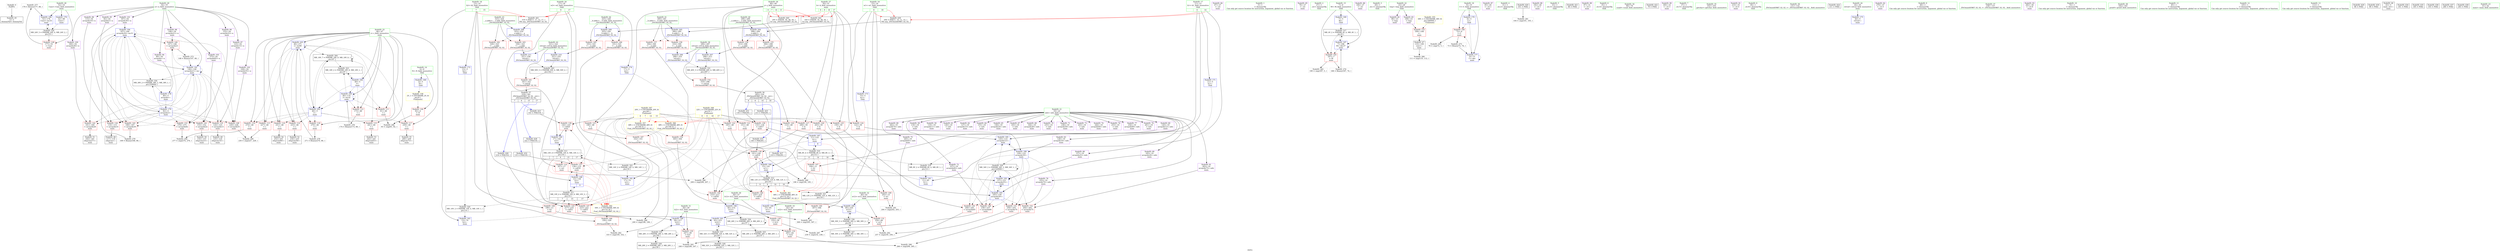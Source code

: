 digraph "SVFG" {
	label="SVFG";

	Node0x55ac9d542eb0 [shape=record,color=grey,label="{NodeID: 0\nNullPtr}"];
	Node0x55ac9d542eb0 -> Node0x55ac9d63acb0[style=solid];
	Node0x55ac9d63fb40 [shape=record,color=grey,label="{NodeID: 277\n178 = Binary(177, 66, )\n}"];
	Node0x55ac9d63fb40 -> Node0x55ac9d63e9b0[style=solid];
	Node0x55ac9d63e810 [shape=record,color=blue,label="{NodeID: 194\n167\<--169\narrayidx30\<--inc31\nmain\n}"];
	Node0x55ac9d63e810 -> Node0x55ac9d641570[style=dashed];
	Node0x55ac9d63e810 -> Node0x55ac9d641640[style=dashed];
	Node0x55ac9d63e810 -> Node0x55ac9d641a50[style=dashed];
	Node0x55ac9d63e810 -> Node0x55ac9d641b20[style=dashed];
	Node0x55ac9d63e810 -> Node0x55ac9d641bf0[style=dashed];
	Node0x55ac9d63e810 -> Node0x55ac9d641cc0[style=dashed];
	Node0x55ac9d63e810 -> Node0x55ac9d6420d0[style=dashed];
	Node0x55ac9d63e810 -> Node0x55ac9d6424e0[style=dashed];
	Node0x55ac9d63e810 -> Node0x55ac9d644510[style=dashed];
	Node0x55ac9d63e810 -> Node0x55ac9d63e810[style=dashed];
	Node0x55ac9d63e810 -> Node0x55ac9d661d80[style=dashed];
	Node0x55ac9d63bb80 [shape=record,color=red,label="{NodeID: 111\n91\<--46\n\<--i\nmain\n}"];
	Node0x55ac9d63bb80 -> Node0x55ac9d6405c0[style=solid];
	Node0x55ac9d639df0 [shape=record,color=green,label="{NodeID: 28\n52\<--53\nCase\<--Case_field_insensitive\nmain\n}"];
	Node0x55ac9d639df0 -> Node0x55ac9d641090[style=solid];
	Node0x55ac9d639df0 -> Node0x55ac9d6438e0[style=solid];
	Node0x55ac9d639df0 -> Node0x55ac9d63e9b0[style=solid];
	Node0x55ac9d641980 [shape=record,color=red,label="{NodeID: 139\n144\<--143\n\<--call20\nmain\n}"];
	Node0x55ac9d641980 -> Node0x55ac9d644440[style=solid];
	Node0x55ac9d63c5f0 [shape=record,color=black,label="{NodeID: 56\n293\<--316\n_ZSt3minIiERKT_S2_S2__ret\<--\n_ZSt3minIiERKT_S2_S2_\n|{<s0>6|<s1>8|<s2>14|<s3>16}}"];
	Node0x55ac9d63c5f0:s0 -> Node0x55ac9d683150[style=solid,color=blue];
	Node0x55ac9d63c5f0:s1 -> Node0x55ac9d683460[style=solid,color=blue];
	Node0x55ac9d63c5f0:s2 -> Node0x55ac9d682ac0[style=solid,color=blue];
	Node0x55ac9d63c5f0:s3 -> Node0x55ac9d682d30[style=solid,color=blue];
	Node0x55ac9d643040 [shape=record,color=red,label="{NodeID: 167\n332\<--331\n\<--\n_ZSt3maxIiERKT_S2_S2_\n}"];
	Node0x55ac9d643040 -> Node0x55ac9d6402c0[style=solid];
	Node0x55ac9d63dcb0 [shape=record,color=purple,label="{NodeID: 84\n67\<--27\n\<--.str\nmain\n}"];
	Node0x55ac9d616790 [shape=record,color=green,label="{NodeID: 1\n5\<--1\n\<--dummyObj\nCan only get source location for instruction, argument, global var or function.}"];
	Node0x55ac9d65b010 [shape=record,color=yellow,style=double,label="{NodeID: 361\n46V_1 = ENCHI(MR_46V_0)\npts\{12 16 \}\nFun[_ZSt3minIiERKT_S2_S2_]}"];
	Node0x55ac9d65b010 -> Node0x55ac9d642a90[style=dashed];
	Node0x55ac9d63fcc0 [shape=record,color=grey,label="{NodeID: 278\n271 = Binary(270, 66, )\n}"];
	Node0x55ac9d63fcc0 -> Node0x55ac9d63ef60[style=solid];
	Node0x55ac9d63e8e0 [shape=record,color=blue,label="{NodeID: 195\n46\<--174\ni\<--inc32\nmain\n}"];
	Node0x55ac9d63e8e0 -> Node0x55ac9d63bb80[style=dashed];
	Node0x55ac9d63e8e0 -> Node0x55ac9d63bc50[style=dashed];
	Node0x55ac9d63e8e0 -> Node0x55ac9d63e8e0[style=dashed];
	Node0x55ac9d63e8e0 -> Node0x55ac9d63ee90[style=dashed];
	Node0x55ac9d63e8e0 -> Node0x55ac9d659780[style=dashed];
	Node0x55ac9d63e8e0 -> Node0x55ac9d65fa80[style=dashed];
	Node0x55ac9d63bc50 [shape=record,color=red,label="{NodeID: 112\n173\<--46\n\<--i\nmain\n}"];
	Node0x55ac9d63bc50 -> Node0x55ac9d63f9c0[style=solid];
	Node0x55ac9d639ec0 [shape=record,color=green,label="{NodeID: 29\n54\<--55\nn\<--n_field_insensitive\nmain\n}"];
	Node0x55ac9d639ec0 -> Node0x55ac9d63e4d0[style=solid];
	Node0x55ac9d639ec0 -> Node0x55ac9d63e5a0[style=solid];
	Node0x55ac9d639ec0 -> Node0x55ac9d63af50[style=solid];
	Node0x55ac9d639ec0 -> Node0x55ac9d63b020[style=solid];
	Node0x55ac9d639ec0 -> Node0x55ac9d63b0f0[style=solid];
	Node0x55ac9d639ec0 -> Node0x55ac9d63b1c0[style=solid];
	Node0x55ac9d639ec0 -> Node0x55ac9d63b290[style=solid];
	Node0x55ac9d639ec0 -> Node0x55ac9d63b360[style=solid];
	Node0x55ac9d639ec0 -> Node0x55ac9d63b430[style=solid];
	Node0x55ac9d639ec0 -> Node0x55ac9d63b500[style=solid];
	Node0x55ac9d641a50 [shape=record,color=red,label="{NodeID: 140\n147\<--146\n\<--arrayidx21\nmain\n}"];
	Node0x55ac9d641a50 -> Node0x55ac9d649be0[style=solid];
	Node0x55ac9d63c6c0 [shape=record,color=black,label="{NodeID: 57\n318\<--341\n_ZSt3maxIiERKT_S2_S2__ret\<--\n_ZSt3maxIiERKT_S2_S2_\n|{<s0>7|<s1>9|<s2>15|<s3>17}}"];
	Node0x55ac9d63c6c0:s0 -> Node0x55ac9d6832f0[style=solid,color=blue];
	Node0x55ac9d63c6c0:s1 -> Node0x55ac9d682800[style=solid,color=blue];
	Node0x55ac9d63c6c0:s2 -> Node0x55ac9d682bf0[style=solid,color=blue];
	Node0x55ac9d63c6c0:s3 -> Node0x55ac9d682e70[style=solid,color=blue];
	Node0x55ac9d663180 [shape=record,color=black,label="{NodeID: 334\nMR_26V_3 = PHI(MR_26V_4, MR_26V_2, )\npts\{57 \}\n}"];
	Node0x55ac9d663180 -> Node0x55ac9d63eb50[style=dashed];
	Node0x55ac9d663180 -> Node0x55ac9d660480[style=dashed];
	Node0x55ac9d663180 -> Node0x55ac9d663180[style=dashed];
	Node0x55ac9d643110 [shape=record,color=blue,label="{NodeID: 168\n4\<--5\nN\<--\nGlob }"];
	Node0x55ac9d643110 -> Node0x55ac9d664580[style=dashed];
	Node0x55ac9d63dd80 [shape=record,color=purple,label="{NodeID: 85\n78\<--27\n\<--.str\nmain\n}"];
	Node0x55ac9d616820 [shape=record,color=green,label="{NodeID: 2\n27\<--1\n.str\<--dummyObj\nGlob }"];
	Node0x55ac9d63fe40 [shape=record,color=grey,label="{NodeID: 279\n169 = Binary(168, 66, )\n}"];
	Node0x55ac9d63fe40 -> Node0x55ac9d63e810[style=solid];
	Node0x55ac9d63e9b0 [shape=record,color=blue,label="{NodeID: 196\n52\<--178\nCase\<--inc33\nmain\n}"];
	Node0x55ac9d63e9b0 -> Node0x55ac9d65ff80[style=dashed];
	Node0x55ac9d63bd20 [shape=record,color=red,label="{NodeID: 113\n227\<--46\n\<--i\nmain\n}"];
	Node0x55ac9d63bd20 -> Node0x55ac9d64c570[style=solid];
	Node0x55ac9d639f90 [shape=record,color=green,label="{NodeID: 30\n56\<--57\nh12\<--h12_field_insensitive\nmain\n}"];
	Node0x55ac9d639f90 -> Node0x55ac9d641160[style=solid];
	Node0x55ac9d639f90 -> Node0x55ac9d63eb50[style=solid];
	Node0x55ac9d641b20 [shape=record,color=red,label="{NodeID: 141\n153\<--152\n\<--arrayidx22\nmain\n}"];
	Node0x55ac9d641b20 -> Node0x55ac9d63c110[style=solid];
	Node0x55ac9d63c790 [shape=record,color=purple,label="{NodeID: 58\n118\<--19\n\<--info\nmain\n}"];
	Node0x55ac9d663680 [shape=record,color=black,label="{NodeID: 335\nMR_28V_3 = PHI(MR_28V_4, MR_28V_2, )\npts\{59 \}\n}"];
	Node0x55ac9d663680 -> Node0x55ac9d63ec20[style=dashed];
	Node0x55ac9d663680 -> Node0x55ac9d660980[style=dashed];
	Node0x55ac9d663680 -> Node0x55ac9d663680[style=dashed];
	Node0x55ac9d643210 [shape=record,color=blue,label="{NodeID: 169\n7\<--5\nM\<--\nGlob }"];
	Node0x55ac9d643210 -> Node0x55ac9d65dc80[style=dashed];
	Node0x55ac9d63de50 [shape=record,color=purple,label="{NodeID: 86\n184\<--27\n\<--.str\nmain\n}"];
	Node0x55ac9d615fe0 [shape=record,color=green,label="{NodeID: 3\n29\<--1\n.str.1\<--dummyObj\nGlob }"];
	Node0x55ac9d63ffc0 [shape=record,color=grey,label="{NodeID: 280\n111 = cmp(110, 112, )\n}"];
	Node0x55ac9d63ea80 [shape=record,color=blue,label="{NodeID: 197\n7\<--188\nM\<--dec37\nmain\n}"];
	Node0x55ac9d63ea80 -> Node0x55ac9d63b6a0[style=dashed];
	Node0x55ac9d63ea80 -> Node0x55ac9d63ea80[style=dashed];
	Node0x55ac9d63ea80 -> Node0x55ac9d65dc80[style=dashed];
	Node0x55ac9d63bdf0 [shape=record,color=red,label="{NodeID: 114\n233\<--46\n\<--i\nmain\n}"];
	Node0x55ac9d63bdf0 -> Node0x55ac9d63c2b0[style=solid];
	Node0x55ac9d63a060 [shape=record,color=green,label="{NodeID: 31\n58\<--59\nh22\<--h22_field_insensitive\nmain\n}"];
	Node0x55ac9d63a060 -> Node0x55ac9d641230[style=solid];
	Node0x55ac9d63a060 -> Node0x55ac9d63ec20[style=solid];
	Node0x55ac9d641bf0 [shape=record,color=red,label="{NodeID: 142\n161\<--160\n\<--arrayidx26\nmain\n}"];
	Node0x55ac9d641bf0 -> Node0x55ac9d63c1e0[style=solid];
	Node0x55ac9d63c860 [shape=record,color=purple,label="{NodeID: 59\n119\<--19\narrayidx11\<--info\nmain\n}"];
	Node0x55ac9d663b80 [shape=record,color=black,label="{NodeID: 336\nMR_30V_3 = PHI(MR_30V_4, MR_30V_2, )\npts\{61 \}\n}"];
	Node0x55ac9d663b80 -> Node0x55ac9d63ecf0[style=dashed];
	Node0x55ac9d663b80 -> Node0x55ac9d660e80[style=dashed];
	Node0x55ac9d663b80 -> Node0x55ac9d663b80[style=dashed];
	Node0x55ac9d643310 [shape=record,color=blue,label="{NodeID: 170\n9\<--5\nC\<--\nGlob }"];
	Node0x55ac9d643310 -> Node0x55ac9d63b770[style=dashed];
	Node0x55ac9d643310 -> Node0x55ac9d6439b0[style=dashed];
	Node0x55ac9d63df20 [shape=record,color=purple,label="{NodeID: 87\n95\<--29\n\<--.str.1\nmain\n}"];
	Node0x55ac9d616070 [shape=record,color=green,label="{NodeID: 4\n31\<--1\n.str.2\<--dummyObj\nGlob }"];
	Node0x55ac9d65b2e0 [shape=record,color=yellow,style=double,label="{NodeID: 364\n56V_1 = ENCHI(MR_56V_0)\npts\{14 18 \}\nFun[_ZSt3maxIiERKT_S2_S2_]}"];
	Node0x55ac9d65b2e0 -> Node0x55ac9d642f70[style=dashed];
	Node0x55ac9d640140 [shape=record,color=grey,label="{NodeID: 281\n104 = cmp(101, 105, )\n}"];
	Node0x55ac9d63eb50 [shape=record,color=blue,label="{NodeID: 198\n56\<--214\nh12\<--\nmain\n}"];
	Node0x55ac9d63eb50 -> Node0x55ac9d641160[style=dashed];
	Node0x55ac9d63eb50 -> Node0x55ac9d663180[style=dashed];
	Node0x55ac9d63bec0 [shape=record,color=red,label="{NodeID: 115\n241\<--46\n\<--i\nmain\n}"];
	Node0x55ac9d63bec0 -> Node0x55ac9d63c380[style=solid];
	Node0x55ac9d63a130 [shape=record,color=green,label="{NodeID: 32\n60\<--61\nw12\<--w12_field_insensitive\nmain\n}"];
	Node0x55ac9d63a130 -> Node0x55ac9d641300[style=solid];
	Node0x55ac9d63a130 -> Node0x55ac9d63ecf0[style=solid];
	Node0x55ac9d641cc0 [shape=record,color=red,label="{NodeID: 143\n168\<--167\n\<--arrayidx30\nmain\n}"];
	Node0x55ac9d641cc0 -> Node0x55ac9d63fe40[style=solid];
	Node0x55ac9d63c930 [shape=record,color=purple,label="{NodeID: 60\n120\<--19\narrayidx12\<--info\nmain\n}"];
	Node0x55ac9d63c930 -> Node0x55ac9d644030[style=solid];
	Node0x55ac9d33dd00 [shape=record,color=black,label="{NodeID: 420\n101 = PHI()\n}"];
	Node0x55ac9d33dd00 -> Node0x55ac9d640140[style=solid];
	Node0x55ac9d664080 [shape=record,color=black,label="{NodeID: 337\nMR_32V_3 = PHI(MR_32V_4, MR_32V_2, )\npts\{63 \}\n}"];
	Node0x55ac9d664080 -> Node0x55ac9d63edc0[style=dashed];
	Node0x55ac9d664080 -> Node0x55ac9d661380[style=dashed];
	Node0x55ac9d664080 -> Node0x55ac9d664080[style=dashed];
	Node0x55ac9d643410 [shape=record,color=blue,label="{NodeID: 171\n11\<--5\nh1\<--\nGlob }"];
	Node0x55ac9d643410 -> Node0x55ac9d65e680[style=dashed];
	Node0x55ac9d63dff0 [shape=record,color=purple,label="{NodeID: 88\n192\<--29\n\<--.str.1\nmain\n}"];
	Node0x55ac9d616130 [shape=record,color=green,label="{NodeID: 5\n33\<--1\n.str.3\<--dummyObj\nGlob }"];
	Node0x55ac9d6402c0 [shape=record,color=grey,label="{NodeID: 282\n333 = cmp(330, 332, )\n}"];
	Node0x55ac9d63ec20 [shape=record,color=blue,label="{NodeID: 199\n58\<--217\nh22\<--\nmain\n}"];
	Node0x55ac9d63ec20 -> Node0x55ac9d641230[style=dashed];
	Node0x55ac9d63ec20 -> Node0x55ac9d663680[style=dashed];
	Node0x55ac9d6406d0 [shape=record,color=red,label="{NodeID: 116\n251\<--46\n\<--i\nmain\n}"];
	Node0x55ac9d6406d0 -> Node0x55ac9d63c450[style=solid];
	Node0x55ac9d63a200 [shape=record,color=green,label="{NodeID: 33\n62\<--63\nw22\<--w22_field_insensitive\nmain\n}"];
	Node0x55ac9d63a200 -> Node0x55ac9d6413d0[style=solid];
	Node0x55ac9d63a200 -> Node0x55ac9d63edc0[style=solid];
	Node0x55ac9d65b980 [shape=record,color=black,label="{NodeID: 310\nMR_8V_4 = PHI(MR_8V_6, MR_8V_3, )\npts\{12 \}\n|{|<s7>6|<s8>14|<s9>16}}"];
	Node0x55ac9d65b980 -> Node0x55ac9d63b840[style=dashed];
	Node0x55ac9d65b980 -> Node0x55ac9d641710[style=dashed];
	Node0x55ac9d65b980 -> Node0x55ac9d641d90[style=dashed];
	Node0x55ac9d65b980 -> Node0x55ac9d641f30[style=dashed];
	Node0x55ac9d65b980 -> Node0x55ac9d6441d0[style=dashed];
	Node0x55ac9d65b980 -> Node0x55ac9d65b980[style=dashed];
	Node0x55ac9d65b980 -> Node0x55ac9d65e680[style=dashed];
	Node0x55ac9d65b980:s7 -> Node0x55ac9d65b010[style=dashed,color=red];
	Node0x55ac9d65b980:s8 -> Node0x55ac9d65b010[style=dashed,color=red];
	Node0x55ac9d65b980:s9 -> Node0x55ac9d65b010[style=dashed,color=red];
	Node0x55ac9d641d90 [shape=record,color=red,label="{NodeID: 144\n214\<--213\n\<--call50\nmain\n}"];
	Node0x55ac9d641d90 -> Node0x55ac9d63eb50[style=solid];
	Node0x55ac9d63ca00 [shape=record,color=purple,label="{NodeID: 61\n126\<--19\n\<--info\nmain\n}"];
	Node0x55ac9d682660 [shape=record,color=black,label="{NodeID: 421\n68 = PHI()\n}"];
	Node0x55ac9d664580 [shape=record,color=yellow,style=double,label="{NodeID: 338\n2V_1 = ENCHI(MR_2V_0)\npts\{6 \}\nFun[main]}"];
	Node0x55ac9d664580 -> Node0x55ac9d63b5d0[style=dashed];
	Node0x55ac9d643510 [shape=record,color=blue,label="{NodeID: 172\n13\<--5\nh2\<--\nGlob }"];
	Node0x55ac9d643510 -> Node0x55ac9d65eb80[style=dashed];
	Node0x55ac9d63e0c0 [shape=record,color=purple,label="{NodeID: 89\n97\<--31\n\<--.str.2\nmain\n}"];
	Node0x55ac9d6161f0 [shape=record,color=green,label="{NodeID: 6\n35\<--1\n.str.4\<--dummyObj\nGlob }"];
	Node0x55ac9d6670a0 [shape=record,color=yellow,style=double,label="{NodeID: 366\n48V_1 = ENCHI(MR_48V_0)\npts\{49 51 \}\nFun[_ZSt3maxIiERKT_S2_S2_]}"];
	Node0x55ac9d6670a0 -> Node0x55ac9d643040[style=dashed];
	Node0x55ac9d640440 [shape=record,color=grey,label="{NodeID: 283\n190 = cmp(187, 5, )\n}"];
	Node0x55ac9d63ecf0 [shape=record,color=blue,label="{NodeID: 200\n60\<--220\nw12\<--\nmain\n}"];
	Node0x55ac9d63ecf0 -> Node0x55ac9d641300[style=dashed];
	Node0x55ac9d63ecf0 -> Node0x55ac9d663b80[style=dashed];
	Node0x55ac9d6407a0 [shape=record,color=red,label="{NodeID: 117\n259\<--46\n\<--i\nmain\n}"];
	Node0x55ac9d6407a0 -> Node0x55ac9d63c520[style=solid];
	Node0x55ac9d63a2d0 [shape=record,color=green,label="{NodeID: 34\n69\<--70\nscanf\<--scanf_field_insensitive\n}"];
	Node0x55ac9d65be80 [shape=record,color=black,label="{NodeID: 311\nMR_10V_4 = PHI(MR_10V_6, MR_10V_3, )\npts\{14 \}\n|{|<s7>7|<s8>15|<s9>17}}"];
	Node0x55ac9d65be80 -> Node0x55ac9d63b910[style=dashed];
	Node0x55ac9d65be80 -> Node0x55ac9d6417e0[style=dashed];
	Node0x55ac9d65be80 -> Node0x55ac9d641e60[style=dashed];
	Node0x55ac9d65be80 -> Node0x55ac9d642000[style=dashed];
	Node0x55ac9d65be80 -> Node0x55ac9d6442a0[style=dashed];
	Node0x55ac9d65be80 -> Node0x55ac9d65be80[style=dashed];
	Node0x55ac9d65be80 -> Node0x55ac9d65eb80[style=dashed];
	Node0x55ac9d65be80:s7 -> Node0x55ac9d65b2e0[style=dashed,color=red];
	Node0x55ac9d65be80:s8 -> Node0x55ac9d65b2e0[style=dashed,color=red];
	Node0x55ac9d65be80:s9 -> Node0x55ac9d65b2e0[style=dashed,color=red];
	Node0x55ac9d641e60 [shape=record,color=red,label="{NodeID: 145\n217\<--216\n\<--call51\nmain\n}"];
	Node0x55ac9d641e60 -> Node0x55ac9d63ec20[style=solid];
	Node0x55ac9d63cad0 [shape=record,color=purple,label="{NodeID: 62\n127\<--19\narrayidx15\<--info\nmain\n}"];
	Node0x55ac9d682730 [shape=record,color=black,label="{NodeID: 422\n79 = PHI()\n}"];
	Node0x55ac9d643610 [shape=record,color=blue,label="{NodeID: 173\n15\<--5\nw1\<--\nGlob }"];
	Node0x55ac9d643610 -> Node0x55ac9d65f080[style=dashed];
	Node0x55ac9d63e190 [shape=record,color=purple,label="{NodeID: 90\n180\<--33\n\<--.str.3\nmain\n}"];
	Node0x55ac9d6162b0 [shape=record,color=green,label="{NodeID: 7\n37\<--1\n.str.5\<--dummyObj\nGlob }"];
	Node0x55ac9d6405c0 [shape=record,color=grey,label="{NodeID: 284\n93 = cmp(91, 92, )\n}"];
	Node0x55ac9d63edc0 [shape=record,color=blue,label="{NodeID: 201\n62\<--223\nw22\<--\nmain\n}"];
	Node0x55ac9d63edc0 -> Node0x55ac9d6413d0[style=dashed];
	Node0x55ac9d63edc0 -> Node0x55ac9d664080[style=dashed];
	Node0x55ac9d640870 [shape=record,color=red,label="{NodeID: 118\n270\<--46\n\<--i\nmain\n}"];
	Node0x55ac9d640870 -> Node0x55ac9d63fcc0[style=solid];
	Node0x55ac9d63a3d0 [shape=record,color=green,label="{NodeID: 35\n102\<--103\ngetchar\<--getchar_field_insensitive\n}"];
	Node0x55ac9d65c380 [shape=record,color=black,label="{NodeID: 312\nMR_12V_4 = PHI(MR_12V_6, MR_12V_3, )\npts\{16 \}\n|{|<s8>6|<s9>8|<s10>14|<s11>16}}"];
	Node0x55ac9d65c380 -> Node0x55ac9d63b9e0[style=dashed];
	Node0x55ac9d65c380 -> Node0x55ac9d641710[style=dashed];
	Node0x55ac9d65c380 -> Node0x55ac9d6418b0[style=dashed];
	Node0x55ac9d65c380 -> Node0x55ac9d641d90[style=dashed];
	Node0x55ac9d65c380 -> Node0x55ac9d641f30[style=dashed];
	Node0x55ac9d65c380 -> Node0x55ac9d644370[style=dashed];
	Node0x55ac9d65c380 -> Node0x55ac9d65c380[style=dashed];
	Node0x55ac9d65c380 -> Node0x55ac9d65f080[style=dashed];
	Node0x55ac9d65c380:s8 -> Node0x55ac9d65b010[style=dashed,color=red];
	Node0x55ac9d65c380:s9 -> Node0x55ac9d65b010[style=dashed,color=red];
	Node0x55ac9d65c380:s10 -> Node0x55ac9d65b010[style=dashed,color=red];
	Node0x55ac9d65c380:s11 -> Node0x55ac9d65b010[style=dashed,color=red];
	Node0x55ac9d641f30 [shape=record,color=red,label="{NodeID: 146\n220\<--219\n\<--call52\nmain\n}"];
	Node0x55ac9d641f30 -> Node0x55ac9d63ecf0[style=solid];
	Node0x55ac9d63cba0 [shape=record,color=purple,label="{NodeID: 63\n128\<--19\narrayidx16\<--info\nmain\n}"];
	Node0x55ac9d63cba0 -> Node0x55ac9d644100[style=solid];
	Node0x55ac9d682800 [shape=record,color=black,label="{NodeID: 423\n143 = PHI(318, )\n}"];
	Node0x55ac9d682800 -> Node0x55ac9d641980[style=solid];
	Node0x55ac9d643710 [shape=record,color=blue,label="{NodeID: 174\n17\<--5\nw2\<--\nGlob }"];
	Node0x55ac9d643710 -> Node0x55ac9d65f580[style=dashed];
	Node0x55ac9d63e260 [shape=record,color=purple,label="{NodeID: 91\n210\<--35\n\<--.str.4\nmain\n}"];
	Node0x55ac9d638c40 [shape=record,color=green,label="{NodeID: 8\n39\<--1\n.str.6\<--dummyObj\nGlob }"];
	Node0x55ac9d64bdf0 [shape=record,color=grey,label="{NodeID: 285\n76 = cmp(72, 5, )\n}"];
	Node0x55ac9d63ee90 [shape=record,color=blue,label="{NodeID: 202\n46\<--5\ni\<--\nmain\n}"];
	Node0x55ac9d63ee90 -> Node0x55ac9d63bd20[style=dashed];
	Node0x55ac9d63ee90 -> Node0x55ac9d63bdf0[style=dashed];
	Node0x55ac9d63ee90 -> Node0x55ac9d63bec0[style=dashed];
	Node0x55ac9d63ee90 -> Node0x55ac9d6406d0[style=dashed];
	Node0x55ac9d63ee90 -> Node0x55ac9d6407a0[style=dashed];
	Node0x55ac9d63ee90 -> Node0x55ac9d640870[style=dashed];
	Node0x55ac9d63ee90 -> Node0x55ac9d640940[style=dashed];
	Node0x55ac9d63ee90 -> Node0x55ac9d63ef60[style=dashed];
	Node0x55ac9d63ee90 -> Node0x55ac9d659780[style=dashed];
	Node0x55ac9d640940 [shape=record,color=red,label="{NodeID: 119\n274\<--46\n\<--i\nmain\n}"];
	Node0x55ac9d640940 -> Node0x55ac9d64cb70[style=solid];
	Node0x55ac9d63a4d0 [shape=record,color=green,label="{NodeID: 36\n131\<--132\n_ZSt3minIiERKT_S2_S2_\<--_ZSt3minIiERKT_S2_S2__field_insensitive\n}"];
	Node0x55ac9d65c880 [shape=record,color=black,label="{NodeID: 313\nMR_14V_4 = PHI(MR_14V_6, MR_14V_3, )\npts\{18 \}\n|{|<s8>7|<s9>9|<s10>15|<s11>17}}"];
	Node0x55ac9d65c880 -> Node0x55ac9d63bab0[style=dashed];
	Node0x55ac9d65c880 -> Node0x55ac9d6417e0[style=dashed];
	Node0x55ac9d65c880 -> Node0x55ac9d641980[style=dashed];
	Node0x55ac9d65c880 -> Node0x55ac9d641e60[style=dashed];
	Node0x55ac9d65c880 -> Node0x55ac9d642000[style=dashed];
	Node0x55ac9d65c880 -> Node0x55ac9d644440[style=dashed];
	Node0x55ac9d65c880 -> Node0x55ac9d65c880[style=dashed];
	Node0x55ac9d65c880 -> Node0x55ac9d65f580[style=dashed];
	Node0x55ac9d65c880:s8 -> Node0x55ac9d65b2e0[style=dashed,color=red];
	Node0x55ac9d65c880:s9 -> Node0x55ac9d65b2e0[style=dashed,color=red];
	Node0x55ac9d65c880:s10 -> Node0x55ac9d65b2e0[style=dashed,color=red];
	Node0x55ac9d65c880:s11 -> Node0x55ac9d65b2e0[style=dashed,color=red];
	Node0x55ac9d642000 [shape=record,color=red,label="{NodeID: 147\n223\<--222\n\<--call53\nmain\n}"];
	Node0x55ac9d642000 -> Node0x55ac9d63edc0[style=solid];
	Node0x55ac9d63cc70 [shape=record,color=purple,label="{NodeID: 64\n155\<--19\n\<--info\nmain\n}"];
	Node0x55ac9d6829f0 [shape=record,color=black,label="{NodeID: 424\n211 = PHI()\n}"];
	Node0x55ac9d643810 [shape=record,color=blue,label="{NodeID: 175\n44\<--5\nretval\<--\nmain\n}"];
	Node0x55ac9d63e330 [shape=record,color=purple,label="{NodeID: 92\n279\<--37\n\<--.str.5\nmain\n}"];
	Node0x55ac9d638cd0 [shape=record,color=green,label="{NodeID: 9\n66\<--1\n\<--dummyObj\nCan only get source location for instruction, argument, global var or function.}"];
	Node0x55ac9d64bf70 [shape=record,color=grey,label="{NodeID: 286\n208 = cmp(206, 207, )\n}"];
	Node0x55ac9d63ef60 [shape=record,color=blue,label="{NodeID: 203\n46\<--271\ni\<--inc80\nmain\n}"];
	Node0x55ac9d63ef60 -> Node0x55ac9d63bd20[style=dashed];
	Node0x55ac9d63ef60 -> Node0x55ac9d63bdf0[style=dashed];
	Node0x55ac9d63ef60 -> Node0x55ac9d63bec0[style=dashed];
	Node0x55ac9d63ef60 -> Node0x55ac9d6406d0[style=dashed];
	Node0x55ac9d63ef60 -> Node0x55ac9d6407a0[style=dashed];
	Node0x55ac9d63ef60 -> Node0x55ac9d640870[style=dashed];
	Node0x55ac9d63ef60 -> Node0x55ac9d640940[style=dashed];
	Node0x55ac9d63ef60 -> Node0x55ac9d63ef60[style=dashed];
	Node0x55ac9d63ef60 -> Node0x55ac9d659780[style=dashed];
	Node0x55ac9d640a10 [shape=record,color=red,label="{NodeID: 120\n114\<--48\n\<--j\nmain\n}"];
	Node0x55ac9d640a10 -> Node0x55ac9d644030[style=solid];
	Node0x55ac9d63a5d0 [shape=record,color=green,label="{NodeID: 37\n136\<--137\n_ZSt3maxIiERKT_S2_S2_\<--_ZSt3maxIiERKT_S2_S2__field_insensitive\n}"];
	Node0x55ac9d6420d0 [shape=record,color=red,label="{NodeID: 148\n229\<--228\n\<--arrayidx55\nmain\n}"];
	Node0x55ac9d6420d0 -> Node0x55ac9d64c570[style=solid];
	Node0x55ac9d63cd40 [shape=record,color=purple,label="{NodeID: 65\n156\<--19\narrayidx24\<--info\nmain\n}"];
	Node0x55ac9d682ac0 [shape=record,color=black,label="{NodeID: 425\n213 = PHI(293, )\n}"];
	Node0x55ac9d682ac0 -> Node0x55ac9d641d90[style=solid];
	Node0x55ac9d6438e0 [shape=record,color=blue,label="{NodeID: 176\n52\<--66\nCase\<--\nmain\n}"];
	Node0x55ac9d6438e0 -> Node0x55ac9d65ff80[style=dashed];
	Node0x55ac9d63e400 [shape=record,color=purple,label="{NodeID: 93\n282\<--39\n\<--.str.6\nmain\n}"];
	Node0x55ac9d638d60 [shape=record,color=green,label="{NodeID: 10\n74\<--1\n\<--dummyObj\nCan only get source location for instruction, argument, global var or function.}"];
	Node0x55ac9d64c0f0 [shape=record,color=grey,label="{NodeID: 287\n239 = cmp(232, 238, )\n}"];
	Node0x55ac9d63f030 [shape=record,color=blue,label="{NodeID: 204\n298\<--294\n__a.addr\<--__a\n_ZSt3minIiERKT_S2_S2_\n}"];
	Node0x55ac9d63f030 -> Node0x55ac9d642680[style=dashed];
	Node0x55ac9d63f030 -> Node0x55ac9d642750[style=dashed];
	Node0x55ac9d640ae0 [shape=record,color=red,label="{NodeID: 121\n151\<--48\n\<--j\nmain\n}"];
	Node0x55ac9d640ae0 -> Node0x55ac9d63e670[style=solid];
	Node0x55ac9d63a6d0 [shape=record,color=green,label="{NodeID: 38\n182\<--183\nprintf\<--printf_field_insensitive\n}"];
	Node0x55ac9d6421a0 [shape=record,color=red,label="{NodeID: 149\n238\<--237\n\<--arrayidx60\nmain\n}"];
	Node0x55ac9d6421a0 -> Node0x55ac9d64c0f0[style=solid];
	Node0x55ac9d63ce10 [shape=record,color=purple,label="{NodeID: 66\n157\<--19\narrayidx25\<--info\nmain\n}"];
	Node0x55ac9d63ce10 -> Node0x55ac9d63e670[style=solid];
	Node0x55ac9d682bf0 [shape=record,color=black,label="{NodeID: 426\n216 = PHI(318, )\n}"];
	Node0x55ac9d682bf0 -> Node0x55ac9d641e60[style=solid];
	Node0x55ac9d6439b0 [shape=record,color=blue,label="{NodeID: 177\n9\<--73\nC\<--dec\nmain\n}"];
	Node0x55ac9d6439b0 -> Node0x55ac9d63b770[style=dashed];
	Node0x55ac9d6439b0 -> Node0x55ac9d6439b0[style=dashed];
	Node0x55ac9d63e4d0 [shape=record,color=purple,label="{NodeID: 94\n80\<--54\narrayidx\<--n\nmain\n}"];
	Node0x55ac9d63e4d0 -> Node0x55ac9d643a80[style=solid];
	Node0x55ac9d638df0 [shape=record,color=green,label="{NodeID: 11\n85\<--1\n\<--dummyObj\nCan only get source location for instruction, argument, global var or function.}"];
	Node0x55ac9d64c270 [shape=record,color=grey,label="{NodeID: 288\n200 = cmp(198, 199, )\n}"];
	Node0x55ac9d63f100 [shape=record,color=blue,label="{NodeID: 205\n300\<--295\n__b.addr\<--__b\n_ZSt3minIiERKT_S2_S2_\n}"];
	Node0x55ac9d63f100 -> Node0x55ac9d642820[style=dashed];
	Node0x55ac9d63f100 -> Node0x55ac9d6428f0[style=dashed];
	Node0x55ac9d640bb0 [shape=record,color=red,label="{NodeID: 122\n195\<--48\n\<--j\nmain\n}"];
	Node0x55ac9d640bb0 -> Node0x55ac9d64c3f0[style=solid];
	Node0x55ac9d63a7d0 [shape=record,color=green,label="{NodeID: 39\n296\<--297\nretval\<--retval_field_insensitive\n_ZSt3minIiERKT_S2_S2_\n}"];
	Node0x55ac9d63a7d0 -> Node0x55ac9d6425b0[style=solid];
	Node0x55ac9d63a7d0 -> Node0x55ac9d63f1d0[style=solid];
	Node0x55ac9d63a7d0 -> Node0x55ac9d63f2a0[style=solid];
	Node0x55ac9d642270 [shape=record,color=red,label="{NodeID: 150\n246\<--245\n\<--arrayidx65\nmain\n}"];
	Node0x55ac9d642270 -> Node0x55ac9d64c9f0[style=solid];
	Node0x55ac9d63cee0 [shape=record,color=purple,label="{NodeID: 67\n163\<--19\n\<--info\nmain\n}"];
	Node0x55ac9d682d30 [shape=record,color=black,label="{NodeID: 427\n219 = PHI(293, )\n}"];
	Node0x55ac9d682d30 -> Node0x55ac9d641f30[style=solid];
	Node0x55ac9d643a80 [shape=record,color=blue,label="{NodeID: 178\n80\<--5\narrayidx\<--\nmain\n}"];
	Node0x55ac9d643a80 -> Node0x55ac9d643b50[style=dashed];
	Node0x55ac9d63e5a0 [shape=record,color=purple,label="{NodeID: 95\n82\<--54\narrayidx2\<--n\nmain\n}"];
	Node0x55ac9d63e5a0 -> Node0x55ac9d643b50[style=solid];
	Node0x55ac9d638eb0 [shape=record,color=green,label="{NodeID: 12\n105\<--1\n\<--dummyObj\nCan only get source location for instruction, argument, global var or function.}"];
	Node0x55ac9d64c3f0 [shape=record,color=grey,label="{NodeID: 289\n196 = cmp(194, 195, )\n}"];
	Node0x55ac9d63f1d0 [shape=record,color=blue,label="{NodeID: 206\n296\<--310\nretval\<--\n_ZSt3minIiERKT_S2_S2_\n}"];
	Node0x55ac9d63f1d0 -> Node0x55ac9d662280[style=dashed];
	Node0x55ac9d640c80 [shape=record,color=red,label="{NodeID: 123\n198\<--48\n\<--j\nmain\n}"];
	Node0x55ac9d640c80 -> Node0x55ac9d64c270[style=solid];
	Node0x55ac9d63a8a0 [shape=record,color=green,label="{NodeID: 40\n298\<--299\n__a.addr\<--__a.addr_field_insensitive\n_ZSt3minIiERKT_S2_S2_\n}"];
	Node0x55ac9d63a8a0 -> Node0x55ac9d642680[style=solid];
	Node0x55ac9d63a8a0 -> Node0x55ac9d642750[style=solid];
	Node0x55ac9d63a8a0 -> Node0x55ac9d63f030[style=solid];
	Node0x55ac9d65dc80 [shape=record,color=black,label="{NodeID: 317\nMR_4V_2 = PHI(MR_4V_4, MR_4V_1, )\npts\{8 \}\n}"];
	Node0x55ac9d65dc80 -> Node0x55ac9d63b6a0[style=dashed];
	Node0x55ac9d65dc80 -> Node0x55ac9d63ea80[style=dashed];
	Node0x55ac9d642340 [shape=record,color=red,label="{NodeID: 151\n256\<--255\n\<--arrayidx70\nmain\n}"];
	Node0x55ac9d642340 -> Node0x55ac9d64c870[style=solid];
	Node0x55ac9d63cfb0 [shape=record,color=purple,label="{NodeID: 68\n164\<--19\narrayidx28\<--info\nmain\n}"];
	Node0x55ac9d682e70 [shape=record,color=black,label="{NodeID: 428\n222 = PHI(318, )\n}"];
	Node0x55ac9d682e70 -> Node0x55ac9d642000[style=solid];
	Node0x55ac9d643b50 [shape=record,color=blue,label="{NodeID: 179\n82\<--5\narrayidx2\<--\nmain\n}"];
	Node0x55ac9d643b50 -> Node0x55ac9d641570[style=dashed];
	Node0x55ac9d643b50 -> Node0x55ac9d641640[style=dashed];
	Node0x55ac9d643b50 -> Node0x55ac9d641a50[style=dashed];
	Node0x55ac9d643b50 -> Node0x55ac9d641b20[style=dashed];
	Node0x55ac9d643b50 -> Node0x55ac9d641bf0[style=dashed];
	Node0x55ac9d643b50 -> Node0x55ac9d641cc0[style=dashed];
	Node0x55ac9d643b50 -> Node0x55ac9d6420d0[style=dashed];
	Node0x55ac9d643b50 -> Node0x55ac9d6424e0[style=dashed];
	Node0x55ac9d643b50 -> Node0x55ac9d644510[style=dashed];
	Node0x55ac9d643b50 -> Node0x55ac9d63e810[style=dashed];
	Node0x55ac9d643b50 -> Node0x55ac9d661d80[style=dashed];
	Node0x55ac9d63af50 [shape=record,color=purple,label="{NodeID: 96\n115\<--54\narrayidx10\<--n\nmain\n}"];
	Node0x55ac9d63af50 -> Node0x55ac9d641570[style=solid];
	Node0x55ac9d638fb0 [shape=record,color=green,label="{NodeID: 13\n112\<--1\n\<--dummyObj\nCan only get source location for instruction, argument, global var or function.}"];
	Node0x55ac9d64c570 [shape=record,color=grey,label="{NodeID: 290\n230 = cmp(227, 229, )\n}"];
	Node0x55ac9d63f2a0 [shape=record,color=blue,label="{NodeID: 207\n296\<--313\nretval\<--\n_ZSt3minIiERKT_S2_S2_\n}"];
	Node0x55ac9d63f2a0 -> Node0x55ac9d662280[style=dashed];
	Node0x55ac9d640d50 [shape=record,color=red,label="{NodeID: 124\n122\<--50\n\<--k\nmain\n}"];
	Node0x55ac9d640d50 -> Node0x55ac9d644100[style=solid];
	Node0x55ac9d63a970 [shape=record,color=green,label="{NodeID: 41\n300\<--301\n__b.addr\<--__b.addr_field_insensitive\n_ZSt3minIiERKT_S2_S2_\n}"];
	Node0x55ac9d63a970 -> Node0x55ac9d642820[style=solid];
	Node0x55ac9d63a970 -> Node0x55ac9d6428f0[style=solid];
	Node0x55ac9d63a970 -> Node0x55ac9d63f100[style=solid];
	Node0x55ac9d642410 [shape=record,color=red,label="{NodeID: 152\n264\<--263\n\<--arrayidx75\nmain\n}"];
	Node0x55ac9d642410 -> Node0x55ac9d64ce70[style=solid];
	Node0x55ac9d63d080 [shape=record,color=purple,label="{NodeID: 69\n165\<--19\narrayidx29\<--info\nmain\n}"];
	Node0x55ac9d63d080 -> Node0x55ac9d63e740[style=solid];
	Node0x55ac9d682fb0 [shape=record,color=black,label="{NodeID: 429\n96 = PHI()\n}"];
	Node0x55ac9d643c20 [shape=record,color=blue,label="{NodeID: 180\n15\<--85\nw1\<--\nmain\n}"];
	Node0x55ac9d643c20 -> Node0x55ac9d65c380[style=dashed];
	Node0x55ac9d63b020 [shape=record,color=purple,label="{NodeID: 97\n123\<--54\narrayidx13\<--n\nmain\n}"];
	Node0x55ac9d63b020 -> Node0x55ac9d641640[style=solid];
	Node0x55ac9d6390b0 [shape=record,color=green,label="{NodeID: 14\n4\<--6\nN\<--N_field_insensitive\nGlob }"];
	Node0x55ac9d6390b0 -> Node0x55ac9d63b5d0[style=solid];
	Node0x55ac9d6390b0 -> Node0x55ac9d643110[style=solid];
	Node0x55ac9d64c6f0 [shape=record,color=grey,label="{NodeID: 291\n204 = cmp(202, 203, )\n}"];
	Node0x55ac9d63f370 [shape=record,color=blue,label="{NodeID: 208\n323\<--319\n__a.addr\<--__a\n_ZSt3maxIiERKT_S2_S2_\n}"];
	Node0x55ac9d63f370 -> Node0x55ac9d642c30[style=dashed];
	Node0x55ac9d63f370 -> Node0x55ac9d642d00[style=dashed];
	Node0x55ac9d640e20 [shape=record,color=red,label="{NodeID: 125\n159\<--50\n\<--k\nmain\n}"];
	Node0x55ac9d640e20 -> Node0x55ac9d63e740[style=solid];
	Node0x55ac9d63aa40 [shape=record,color=green,label="{NodeID: 42\n321\<--322\nretval\<--retval_field_insensitive\n_ZSt3maxIiERKT_S2_S2_\n}"];
	Node0x55ac9d63aa40 -> Node0x55ac9d642b60[style=solid];
	Node0x55ac9d63aa40 -> Node0x55ac9d63f510[style=solid];
	Node0x55ac9d63aa40 -> Node0x55ac9d63f5e0[style=solid];
	Node0x55ac9d65e680 [shape=record,color=black,label="{NodeID: 319\nMR_8V_2 = PHI(MR_8V_4, MR_8V_1, )\npts\{12 \}\n}"];
	Node0x55ac9d65e680 -> Node0x55ac9d643cf0[style=dashed];
	Node0x55ac9d6424e0 [shape=record,color=red,label="{NodeID: 153\n276\<--275\n\<--arrayidx82\nmain\n}"];
	Node0x55ac9d6424e0 -> Node0x55ac9d64cb70[style=solid];
	Node0x55ac9d63d150 [shape=record,color=purple,label="{NodeID: 70\n235\<--19\n\<--info\nmain\n}"];
	Node0x55ac9d683080 [shape=record,color=black,label="{NodeID: 430\n99 = PHI()\n}"];
	Node0x55ac9d6657a0 [shape=record,color=yellow,style=double,label="{NodeID: 347\n20V_1 = ENCHI(MR_20V_0)\npts\{49 \}\nFun[main]|{|<s12>6|<s13>7|<s14>14|<s15>15}}"];
	Node0x55ac9d6657a0 -> Node0x55ac9d640a10[style=dashed];
	Node0x55ac9d6657a0 -> Node0x55ac9d640ae0[style=dashed];
	Node0x55ac9d6657a0 -> Node0x55ac9d640bb0[style=dashed];
	Node0x55ac9d6657a0 -> Node0x55ac9d640c80[style=dashed];
	Node0x55ac9d6657a0 -> Node0x55ac9d641710[style=dashed];
	Node0x55ac9d6657a0 -> Node0x55ac9d6417e0[style=dashed];
	Node0x55ac9d6657a0 -> Node0x55ac9d6418b0[style=dashed];
	Node0x55ac9d6657a0 -> Node0x55ac9d641980[style=dashed];
	Node0x55ac9d6657a0 -> Node0x55ac9d641d90[style=dashed];
	Node0x55ac9d6657a0 -> Node0x55ac9d641e60[style=dashed];
	Node0x55ac9d6657a0 -> Node0x55ac9d641f30[style=dashed];
	Node0x55ac9d6657a0 -> Node0x55ac9d642000[style=dashed];
	Node0x55ac9d6657a0:s12 -> Node0x55ac9d65ac60[style=dashed,color=red];
	Node0x55ac9d6657a0:s13 -> Node0x55ac9d6670a0[style=dashed,color=red];
	Node0x55ac9d6657a0:s14 -> Node0x55ac9d65ac60[style=dashed,color=red];
	Node0x55ac9d6657a0:s15 -> Node0x55ac9d6670a0[style=dashed,color=red];
	Node0x55ac9d643cf0 [shape=record,color=blue,label="{NodeID: 181\n11\<--85\nh1\<--\nmain\n}"];
	Node0x55ac9d643cf0 -> Node0x55ac9d65b980[style=dashed];
	Node0x55ac9d63b0f0 [shape=record,color=purple,label="{NodeID: 98\n146\<--54\narrayidx21\<--n\nmain\n}"];
	Node0x55ac9d63b0f0 -> Node0x55ac9d641a50[style=solid];
	Node0x55ac9d63b0f0 -> Node0x55ac9d644510[style=solid];
	Node0x55ac9d6391b0 [shape=record,color=green,label="{NodeID: 15\n7\<--8\nM\<--M_field_insensitive\nGlob }"];
	Node0x55ac9d6391b0 -> Node0x55ac9d63b6a0[style=solid];
	Node0x55ac9d6391b0 -> Node0x55ac9d643210[style=solid];
	Node0x55ac9d6391b0 -> Node0x55ac9d63ea80[style=solid];
	Node0x55ac9d64c870 [shape=record,color=grey,label="{NodeID: 292\n257 = cmp(250, 256, )\n}"];
	Node0x55ac9d63f440 [shape=record,color=blue,label="{NodeID: 209\n325\<--320\n__b.addr\<--__b\n_ZSt3maxIiERKT_S2_S2_\n}"];
	Node0x55ac9d63f440 -> Node0x55ac9d642dd0[style=dashed];
	Node0x55ac9d63f440 -> Node0x55ac9d642ea0[style=dashed];
	Node0x55ac9d640ef0 [shape=record,color=red,label="{NodeID: 126\n203\<--50\n\<--k\nmain\n}"];
	Node0x55ac9d640ef0 -> Node0x55ac9d64c6f0[style=solid];
	Node0x55ac9d63ab10 [shape=record,color=green,label="{NodeID: 43\n323\<--324\n__a.addr\<--__a.addr_field_insensitive\n_ZSt3maxIiERKT_S2_S2_\n}"];
	Node0x55ac9d63ab10 -> Node0x55ac9d642c30[style=solid];
	Node0x55ac9d63ab10 -> Node0x55ac9d642d00[style=solid];
	Node0x55ac9d63ab10 -> Node0x55ac9d63f370[style=solid];
	Node0x55ac9d65eb80 [shape=record,color=black,label="{NodeID: 320\nMR_10V_2 = PHI(MR_10V_4, MR_10V_1, )\npts\{14 \}\n}"];
	Node0x55ac9d65eb80 -> Node0x55ac9d643e90[style=dashed];
	Node0x55ac9d6425b0 [shape=record,color=red,label="{NodeID: 154\n316\<--296\n\<--retval\n_ZSt3minIiERKT_S2_S2_\n}"];
	Node0x55ac9d6425b0 -> Node0x55ac9d63c5f0[style=solid];
	Node0x55ac9d63d220 [shape=record,color=purple,label="{NodeID: 71\n236\<--19\narrayidx59\<--info\nmain\n}"];
	Node0x55ac9d683150 [shape=record,color=black,label="{NodeID: 431\n130 = PHI(293, )\n}"];
	Node0x55ac9d683150 -> Node0x55ac9d641710[style=solid];
	Node0x55ac9d665880 [shape=record,color=yellow,style=double,label="{NodeID: 348\n22V_1 = ENCHI(MR_22V_0)\npts\{51 \}\nFun[main]|{|<s12>8|<s13>9|<s14>16|<s15>17}}"];
	Node0x55ac9d665880 -> Node0x55ac9d640d50[style=dashed];
	Node0x55ac9d665880 -> Node0x55ac9d640e20[style=dashed];
	Node0x55ac9d665880 -> Node0x55ac9d640ef0[style=dashed];
	Node0x55ac9d665880 -> Node0x55ac9d640fc0[style=dashed];
	Node0x55ac9d665880 -> Node0x55ac9d641710[style=dashed];
	Node0x55ac9d665880 -> Node0x55ac9d6417e0[style=dashed];
	Node0x55ac9d665880 -> Node0x55ac9d6418b0[style=dashed];
	Node0x55ac9d665880 -> Node0x55ac9d641980[style=dashed];
	Node0x55ac9d665880 -> Node0x55ac9d641d90[style=dashed];
	Node0x55ac9d665880 -> Node0x55ac9d641e60[style=dashed];
	Node0x55ac9d665880 -> Node0x55ac9d641f30[style=dashed];
	Node0x55ac9d665880 -> Node0x55ac9d642000[style=dashed];
	Node0x55ac9d665880:s12 -> Node0x55ac9d65ac60[style=dashed,color=red];
	Node0x55ac9d665880:s13 -> Node0x55ac9d6670a0[style=dashed,color=red];
	Node0x55ac9d665880:s14 -> Node0x55ac9d65ac60[style=dashed,color=red];
	Node0x55ac9d665880:s15 -> Node0x55ac9d6670a0[style=dashed,color=red];
	Node0x55ac9d643dc0 [shape=record,color=blue,label="{NodeID: 182\n17\<--74\nw2\<--\nmain\n}"];
	Node0x55ac9d643dc0 -> Node0x55ac9d65c880[style=dashed];
	Node0x55ac9d63b1c0 [shape=record,color=purple,label="{NodeID: 99\n152\<--54\narrayidx22\<--n\nmain\n}"];
	Node0x55ac9d63b1c0 -> Node0x55ac9d641b20[style=solid];
	Node0x55ac9d6392b0 [shape=record,color=green,label="{NodeID: 16\n9\<--10\nC\<--C_field_insensitive\nGlob }"];
	Node0x55ac9d6392b0 -> Node0x55ac9d63b770[style=solid];
	Node0x55ac9d6392b0 -> Node0x55ac9d643310[style=solid];
	Node0x55ac9d6392b0 -> Node0x55ac9d6439b0[style=solid];
	Node0x55ac9d64c9f0 [shape=record,color=grey,label="{NodeID: 293\n248 = cmp(246, 247, )\n}"];
	Node0x55ac9d63f510 [shape=record,color=blue,label="{NodeID: 210\n321\<--335\nretval\<--\n_ZSt3maxIiERKT_S2_S2_\n}"];
	Node0x55ac9d63f510 -> Node0x55ac9d659280[style=dashed];
	Node0x55ac9d640fc0 [shape=record,color=red,label="{NodeID: 127\n206\<--50\n\<--k\nmain\n}"];
	Node0x55ac9d640fc0 -> Node0x55ac9d64bf70[style=solid];
	Node0x55ac9d63abe0 [shape=record,color=green,label="{NodeID: 44\n325\<--326\n__b.addr\<--__b.addr_field_insensitive\n_ZSt3maxIiERKT_S2_S2_\n}"];
	Node0x55ac9d63abe0 -> Node0x55ac9d642dd0[style=solid];
	Node0x55ac9d63abe0 -> Node0x55ac9d642ea0[style=solid];
	Node0x55ac9d63abe0 -> Node0x55ac9d63f440[style=solid];
	Node0x55ac9d65f080 [shape=record,color=black,label="{NodeID: 321\nMR_12V_2 = PHI(MR_12V_4, MR_12V_1, )\npts\{16 \}\n}"];
	Node0x55ac9d65f080 -> Node0x55ac9d643c20[style=dashed];
	Node0x55ac9d642680 [shape=record,color=red,label="{NodeID: 155\n306\<--298\n\<--__a.addr\n_ZSt3minIiERKT_S2_S2_\n}"];
	Node0x55ac9d642680 -> Node0x55ac9d642a90[style=solid];
	Node0x55ac9d63d2f0 [shape=record,color=purple,label="{NodeID: 72\n237\<--19\narrayidx60\<--info\nmain\n}"];
	Node0x55ac9d63d2f0 -> Node0x55ac9d6421a0[style=solid];
	Node0x55ac9d6832f0 [shape=record,color=black,label="{NodeID: 432\n135 = PHI(318, )\n}"];
	Node0x55ac9d6832f0 -> Node0x55ac9d6417e0[style=solid];
	Node0x55ac9d643e90 [shape=record,color=blue,label="{NodeID: 183\n13\<--74\nh2\<--\nmain\n}"];
	Node0x55ac9d643e90 -> Node0x55ac9d65be80[style=dashed];
	Node0x55ac9d63b290 [shape=record,color=purple,label="{NodeID: 100\n160\<--54\narrayidx26\<--n\nmain\n}"];
	Node0x55ac9d63b290 -> Node0x55ac9d641bf0[style=solid];
	Node0x55ac9d6393b0 [shape=record,color=green,label="{NodeID: 17\n11\<--12\nh1\<--h1_field_insensitive\nGlob |{|<s4>6|<s5>14}}"];
	Node0x55ac9d6393b0 -> Node0x55ac9d63b840[style=solid];
	Node0x55ac9d6393b0 -> Node0x55ac9d643410[style=solid];
	Node0x55ac9d6393b0 -> Node0x55ac9d643cf0[style=solid];
	Node0x55ac9d6393b0 -> Node0x55ac9d6441d0[style=solid];
	Node0x55ac9d6393b0:s4 -> Node0x55ac9d6839b0[style=solid,color=red];
	Node0x55ac9d6393b0:s5 -> Node0x55ac9d6839b0[style=solid,color=red];
	Node0x55ac9d64cb70 [shape=record,color=grey,label="{NodeID: 294\n277 = cmp(274, 276, )\n}"];
	Node0x55ac9d63f5e0 [shape=record,color=blue,label="{NodeID: 211\n321\<--338\nretval\<--\n_ZSt3maxIiERKT_S2_S2_\n}"];
	Node0x55ac9d63f5e0 -> Node0x55ac9d659280[style=dashed];
	Node0x55ac9d641090 [shape=record,color=red,label="{NodeID: 128\n177\<--52\n\<--Case\nmain\n}"];
	Node0x55ac9d641090 -> Node0x55ac9d63fb40[style=solid];
	Node0x55ac9d63acb0 [shape=record,color=black,label="{NodeID: 45\n2\<--3\ndummyVal\<--dummyVal\n}"];
	Node0x55ac9d65f580 [shape=record,color=black,label="{NodeID: 322\nMR_14V_2 = PHI(MR_14V_4, MR_14V_1, )\npts\{18 \}\n}"];
	Node0x55ac9d65f580 -> Node0x55ac9d643dc0[style=dashed];
	Node0x55ac9d642750 [shape=record,color=red,label="{NodeID: 156\n313\<--298\n\<--__a.addr\n_ZSt3minIiERKT_S2_S2_\n}"];
	Node0x55ac9d642750 -> Node0x55ac9d63f2a0[style=solid];
	Node0x55ac9d63d3c0 [shape=record,color=purple,label="{NodeID: 73\n243\<--19\n\<--info\nmain\n}"];
	Node0x55ac9d683460 [shape=record,color=black,label="{NodeID: 433\n140 = PHI(293, )\n}"];
	Node0x55ac9d683460 -> Node0x55ac9d6418b0[style=solid];
	Node0x55ac9d643f60 [shape=record,color=blue,label="{NodeID: 184\n46\<--5\ni\<--\nmain\n}"];
	Node0x55ac9d643f60 -> Node0x55ac9d63bb80[style=dashed];
	Node0x55ac9d643f60 -> Node0x55ac9d63bc50[style=dashed];
	Node0x55ac9d643f60 -> Node0x55ac9d63e8e0[style=dashed];
	Node0x55ac9d643f60 -> Node0x55ac9d63ee90[style=dashed];
	Node0x55ac9d643f60 -> Node0x55ac9d659780[style=dashed];
	Node0x55ac9d643f60 -> Node0x55ac9d65fa80[style=dashed];
	Node0x55ac9d63b360 [shape=record,color=purple,label="{NodeID: 101\n167\<--54\narrayidx30\<--n\nmain\n}"];
	Node0x55ac9d63b360 -> Node0x55ac9d641cc0[style=solid];
	Node0x55ac9d63b360 -> Node0x55ac9d63e810[style=solid];
	Node0x55ac9d6394b0 [shape=record,color=green,label="{NodeID: 18\n13\<--14\nh2\<--h2_field_insensitive\nGlob |{|<s4>7|<s5>15}}"];
	Node0x55ac9d6394b0 -> Node0x55ac9d63b910[style=solid];
	Node0x55ac9d6394b0 -> Node0x55ac9d643510[style=solid];
	Node0x55ac9d6394b0 -> Node0x55ac9d643e90[style=solid];
	Node0x55ac9d6394b0 -> Node0x55ac9d6442a0[style=solid];
	Node0x55ac9d6394b0:s4 -> Node0x55ac9d684050[style=solid,color=red];
	Node0x55ac9d6394b0:s5 -> Node0x55ac9d684050[style=solid,color=red];
	Node0x55ac9d64ccf0 [shape=record,color=grey,label="{NodeID: 295\n308 = cmp(305, 307, )\n}"];
	Node0x55ac9d641160 [shape=record,color=red,label="{NodeID: 129\n232\<--56\n\<--h12\nmain\n}"];
	Node0x55ac9d641160 -> Node0x55ac9d64c0f0[style=solid];
	Node0x55ac9d63adb0 [shape=record,color=black,label="{NodeID: 46\n43\<--5\nmain_ret\<--\nmain\n}"];
	Node0x55ac9d65fa80 [shape=record,color=black,label="{NodeID: 323\nMR_18V_2 = PHI(MR_18V_6, MR_18V_1, )\npts\{47 \}\n}"];
	Node0x55ac9d65fa80 -> Node0x55ac9d643f60[style=dashed];
	Node0x55ac9d642820 [shape=record,color=red,label="{NodeID: 157\n304\<--300\n\<--__b.addr\n_ZSt3minIiERKT_S2_S2_\n}"];
	Node0x55ac9d642820 -> Node0x55ac9d6429c0[style=solid];
	Node0x55ac9d63d490 [shape=record,color=purple,label="{NodeID: 74\n244\<--19\narrayidx64\<--info\nmain\n}"];
	Node0x55ac9d6835a0 [shape=record,color=black,label="{NodeID: 434\n181 = PHI()\n}"];
	Node0x55ac9d644030 [shape=record,color=blue,label="{NodeID: 185\n120\<--114\narrayidx12\<--\nmain\n}"];
	Node0x55ac9d644030 -> Node0x55ac9d644100[style=dashed];
	Node0x55ac9d63b430 [shape=record,color=purple,label="{NodeID: 102\n228\<--54\narrayidx55\<--n\nmain\n}"];
	Node0x55ac9d63b430 -> Node0x55ac9d6420d0[style=solid];
	Node0x55ac9d6395b0 [shape=record,color=green,label="{NodeID: 19\n15\<--16\nw1\<--w1_field_insensitive\nGlob |{|<s4>8|<s5>16}}"];
	Node0x55ac9d6395b0 -> Node0x55ac9d63b9e0[style=solid];
	Node0x55ac9d6395b0 -> Node0x55ac9d643610[style=solid];
	Node0x55ac9d6395b0 -> Node0x55ac9d643c20[style=solid];
	Node0x55ac9d6395b0 -> Node0x55ac9d644370[style=solid];
	Node0x55ac9d6395b0:s4 -> Node0x55ac9d6839b0[style=solid,color=red];
	Node0x55ac9d6395b0:s5 -> Node0x55ac9d6839b0[style=solid,color=red];
	Node0x55ac9d64ce70 [shape=record,color=grey,label="{NodeID: 296\n266 = cmp(264, 265, )\n}"];
	Node0x55ac9d641230 [shape=record,color=red,label="{NodeID: 130\n247\<--58\n\<--h22\nmain\n}"];
	Node0x55ac9d641230 -> Node0x55ac9d64c9f0[style=solid];
	Node0x55ac9d63ae80 [shape=record,color=black,label="{NodeID: 47\n110\<--109\nconv\<--\nmain\n}"];
	Node0x55ac9d63ae80 -> Node0x55ac9d63ffc0[style=solid];
	Node0x55ac9d65ff80 [shape=record,color=black,label="{NodeID: 324\nMR_24V_3 = PHI(MR_24V_4, MR_24V_2, )\npts\{53 \}\n}"];
	Node0x55ac9d65ff80 -> Node0x55ac9d641090[style=dashed];
	Node0x55ac9d65ff80 -> Node0x55ac9d63e9b0[style=dashed];
	Node0x55ac9d6428f0 [shape=record,color=red,label="{NodeID: 158\n310\<--300\n\<--__b.addr\n_ZSt3minIiERKT_S2_S2_\n}"];
	Node0x55ac9d6428f0 -> Node0x55ac9d63f1d0[style=solid];
	Node0x55ac9d63d560 [shape=record,color=purple,label="{NodeID: 75\n245\<--19\narrayidx65\<--info\nmain\n}"];
	Node0x55ac9d63d560 -> Node0x55ac9d642270[style=solid];
	Node0x55ac9d683670 [shape=record,color=black,label="{NodeID: 435\n185 = PHI()\n}"];
	Node0x55ac9d644100 [shape=record,color=blue,label="{NodeID: 186\n128\<--122\narrayidx16\<--\nmain\n}"];
	Node0x55ac9d644100 -> Node0x55ac9d6421a0[style=dashed];
	Node0x55ac9d644100 -> Node0x55ac9d642270[style=dashed];
	Node0x55ac9d644100 -> Node0x55ac9d642340[style=dashed];
	Node0x55ac9d644100 -> Node0x55ac9d642410[style=dashed];
	Node0x55ac9d644100 -> Node0x55ac9d644030[style=dashed];
	Node0x55ac9d644100 -> Node0x55ac9d63e670[style=dashed];
	Node0x55ac9d644100 -> Node0x55ac9d661880[style=dashed];
	Node0x55ac9d63b500 [shape=record,color=purple,label="{NodeID: 103\n275\<--54\narrayidx82\<--n\nmain\n}"];
	Node0x55ac9d63b500 -> Node0x55ac9d6424e0[style=solid];
	Node0x55ac9d6396b0 [shape=record,color=green,label="{NodeID: 20\n17\<--18\nw2\<--w2_field_insensitive\nGlob |{|<s4>9|<s5>17}}"];
	Node0x55ac9d6396b0 -> Node0x55ac9d63bab0[style=solid];
	Node0x55ac9d6396b0 -> Node0x55ac9d643710[style=solid];
	Node0x55ac9d6396b0 -> Node0x55ac9d643dc0[style=solid];
	Node0x55ac9d6396b0 -> Node0x55ac9d644440[style=solid];
	Node0x55ac9d6396b0:s4 -> Node0x55ac9d684050[style=solid,color=red];
	Node0x55ac9d6396b0:s5 -> Node0x55ac9d684050[style=solid,color=red];
	Node0x55ac9d641300 [shape=record,color=red,label="{NodeID: 131\n250\<--60\n\<--w12\nmain\n}"];
	Node0x55ac9d641300 -> Node0x55ac9d64c870[style=solid];
	Node0x55ac9d63bf70 [shape=record,color=black,label="{NodeID: 48\n117\<--116\nidxprom\<--\nmain\n}"];
	Node0x55ac9d660480 [shape=record,color=black,label="{NodeID: 325\nMR_26V_2 = PHI(MR_26V_3, MR_26V_1, )\npts\{57 \}\n}"];
	Node0x55ac9d660480 -> Node0x55ac9d663180[style=dashed];
	Node0x55ac9d6429c0 [shape=record,color=red,label="{NodeID: 159\n305\<--304\n\<--\n_ZSt3minIiERKT_S2_S2_\n}"];
	Node0x55ac9d6429c0 -> Node0x55ac9d64ccf0[style=solid];
	Node0x55ac9d63d630 [shape=record,color=purple,label="{NodeID: 76\n253\<--19\n\<--info\nmain\n}"];
	Node0x55ac9d683740 [shape=record,color=black,label="{NodeID: 436\n193 = PHI()\n}"];
	Node0x55ac9d6441d0 [shape=record,color=blue,label="{NodeID: 187\n11\<--133\nh1\<--\nmain\n|{|<s2>8}}"];
	Node0x55ac9d6441d0 -> Node0x55ac9d6418b0[style=dashed];
	Node0x55ac9d6441d0 -> Node0x55ac9d65b980[style=dashed];
	Node0x55ac9d6441d0:s2 -> Node0x55ac9d65b010[style=dashed,color=red];
	Node0x55ac9d63b5d0 [shape=record,color=red,label="{NodeID: 104\n92\<--4\n\<--N\nmain\n}"];
	Node0x55ac9d63b5d0 -> Node0x55ac9d6405c0[style=solid];
	Node0x55ac9d6397b0 [shape=record,color=green,label="{NodeID: 21\n19\<--22\ninfo\<--info_field_insensitive\nGlob }"];
	Node0x55ac9d6397b0 -> Node0x55ac9d63c790[style=solid];
	Node0x55ac9d6397b0 -> Node0x55ac9d63c860[style=solid];
	Node0x55ac9d6397b0 -> Node0x55ac9d63c930[style=solid];
	Node0x55ac9d6397b0 -> Node0x55ac9d63ca00[style=solid];
	Node0x55ac9d6397b0 -> Node0x55ac9d63cad0[style=solid];
	Node0x55ac9d6397b0 -> Node0x55ac9d63cba0[style=solid];
	Node0x55ac9d6397b0 -> Node0x55ac9d63cc70[style=solid];
	Node0x55ac9d6397b0 -> Node0x55ac9d63cd40[style=solid];
	Node0x55ac9d6397b0 -> Node0x55ac9d63ce10[style=solid];
	Node0x55ac9d6397b0 -> Node0x55ac9d63cee0[style=solid];
	Node0x55ac9d6397b0 -> Node0x55ac9d63cfb0[style=solid];
	Node0x55ac9d6397b0 -> Node0x55ac9d63d080[style=solid];
	Node0x55ac9d6397b0 -> Node0x55ac9d63d150[style=solid];
	Node0x55ac9d6397b0 -> Node0x55ac9d63d220[style=solid];
	Node0x55ac9d6397b0 -> Node0x55ac9d63d2f0[style=solid];
	Node0x55ac9d6397b0 -> Node0x55ac9d63d3c0[style=solid];
	Node0x55ac9d6397b0 -> Node0x55ac9d63d490[style=solid];
	Node0x55ac9d6397b0 -> Node0x55ac9d63d560[style=solid];
	Node0x55ac9d6397b0 -> Node0x55ac9d63d630[style=solid];
	Node0x55ac9d6397b0 -> Node0x55ac9d63d700[style=solid];
	Node0x55ac9d6397b0 -> Node0x55ac9d63d7d0[style=solid];
	Node0x55ac9d6397b0 -> Node0x55ac9d63d8a0[style=solid];
	Node0x55ac9d6397b0 -> Node0x55ac9d63d970[style=solid];
	Node0x55ac9d6397b0 -> Node0x55ac9d63da40[style=solid];
	Node0x55ac9d6413d0 [shape=record,color=red,label="{NodeID: 132\n265\<--62\n\<--w22\nmain\n}"];
	Node0x55ac9d6413d0 -> Node0x55ac9d64ce70[style=solid];
	Node0x55ac9d63c040 [shape=record,color=black,label="{NodeID: 49\n125\<--124\nidxprom14\<--\nmain\n}"];
	Node0x55ac9d660980 [shape=record,color=black,label="{NodeID: 326\nMR_28V_2 = PHI(MR_28V_3, MR_28V_1, )\npts\{59 \}\n}"];
	Node0x55ac9d660980 -> Node0x55ac9d663680[style=dashed];
	Node0x55ac9d642a90 [shape=record,color=red,label="{NodeID: 160\n307\<--306\n\<--\n_ZSt3minIiERKT_S2_S2_\n}"];
	Node0x55ac9d642a90 -> Node0x55ac9d64ccf0[style=solid];
	Node0x55ac9d63d700 [shape=record,color=purple,label="{NodeID: 77\n254\<--19\narrayidx69\<--info\nmain\n}"];
	Node0x55ac9d683810 [shape=record,color=black,label="{NodeID: 437\n280 = PHI()\n}"];
	Node0x55ac9d6442a0 [shape=record,color=blue,label="{NodeID: 188\n13\<--138\nh2\<--\nmain\n|{|<s2>9}}"];
	Node0x55ac9d6442a0 -> Node0x55ac9d641980[style=dashed];
	Node0x55ac9d6442a0 -> Node0x55ac9d65be80[style=dashed];
	Node0x55ac9d6442a0:s2 -> Node0x55ac9d65b2e0[style=dashed,color=red];
	Node0x55ac9d63b6a0 [shape=record,color=red,label="{NodeID: 105\n187\<--7\n\<--M\nmain\n}"];
	Node0x55ac9d63b6a0 -> Node0x55ac9d63f6c0[style=solid];
	Node0x55ac9d63b6a0 -> Node0x55ac9d640440[style=solid];
	Node0x55ac9d6398b0 [shape=record,color=green,label="{NodeID: 22\n23\<--26\ntmp\<--tmp_field_insensitive\nGlob }"];
	Node0x55ac9d6398b0 -> Node0x55ac9d63db10[style=solid];
	Node0x55ac9d6398b0 -> Node0x55ac9d63dbe0[style=solid];
	Node0x55ac9d6414a0 [shape=record,color=red,label="{NodeID: 133\n109\<--108\n\<--\nmain\n}"];
	Node0x55ac9d6414a0 -> Node0x55ac9d63ae80[style=solid];
	Node0x55ac9d63c110 [shape=record,color=black,label="{NodeID: 50\n154\<--153\nidxprom23\<--\nmain\n}"];
	Node0x55ac9d660e80 [shape=record,color=black,label="{NodeID: 327\nMR_30V_2 = PHI(MR_30V_3, MR_30V_1, )\npts\{61 \}\n}"];
	Node0x55ac9d660e80 -> Node0x55ac9d663b80[style=dashed];
	Node0x55ac9d642b60 [shape=record,color=red,label="{NodeID: 161\n341\<--321\n\<--retval\n_ZSt3maxIiERKT_S2_S2_\n}"];
	Node0x55ac9d642b60 -> Node0x55ac9d63c6c0[style=solid];
	Node0x55ac9d63d7d0 [shape=record,color=purple,label="{NodeID: 78\n255\<--19\narrayidx70\<--info\nmain\n}"];
	Node0x55ac9d63d7d0 -> Node0x55ac9d642340[style=solid];
	Node0x55ac9d6838e0 [shape=record,color=black,label="{NodeID: 438\n283 = PHI()\n}"];
	Node0x55ac9d665ea0 [shape=record,color=yellow,style=double,label="{NodeID: 355\n36V_1 = ENCHI(MR_36V_0)\npts\{260000 \}\nFun[main]}"];
	Node0x55ac9d665ea0 -> Node0x55ac9d6414a0[style=dashed];
	Node0x55ac9d644370 [shape=record,color=blue,label="{NodeID: 189\n15\<--141\nw1\<--\nmain\n}"];
	Node0x55ac9d644370 -> Node0x55ac9d65c380[style=dashed];
	Node0x55ac9d63b770 [shape=record,color=red,label="{NodeID: 106\n72\<--9\n\<--C\nmain\n}"];
	Node0x55ac9d63b770 -> Node0x55ac9d63f840[style=solid];
	Node0x55ac9d63b770 -> Node0x55ac9d64bdf0[style=solid];
	Node0x55ac9d6399b0 [shape=record,color=green,label="{NodeID: 23\n41\<--42\nmain\<--main_field_insensitive\n}"];
	Node0x55ac9d641570 [shape=record,color=red,label="{NodeID: 134\n116\<--115\n\<--arrayidx10\nmain\n}"];
	Node0x55ac9d641570 -> Node0x55ac9d63bf70[style=solid];
	Node0x55ac9d63c1e0 [shape=record,color=black,label="{NodeID: 51\n162\<--161\nidxprom27\<--\nmain\n}"];
	Node0x55ac9d661380 [shape=record,color=black,label="{NodeID: 328\nMR_32V_2 = PHI(MR_32V_3, MR_32V_1, )\npts\{63 \}\n}"];
	Node0x55ac9d661380 -> Node0x55ac9d664080[style=dashed];
	Node0x55ac9d642c30 [shape=record,color=red,label="{NodeID: 162\n329\<--323\n\<--__a.addr\n_ZSt3maxIiERKT_S2_S2_\n}"];
	Node0x55ac9d642c30 -> Node0x55ac9d642f70[style=solid];
	Node0x55ac9d63d8a0 [shape=record,color=purple,label="{NodeID: 79\n261\<--19\n\<--info\nmain\n}"];
	Node0x55ac9d6839b0 [shape=record,color=black,label="{NodeID: 439\n294 = PHI(11, 15, 11, 15, )\n0th arg _ZSt3minIiERKT_S2_S2_ }"];
	Node0x55ac9d6839b0 -> Node0x55ac9d63f030[style=solid];
	Node0x55ac9d649be0 [shape=record,color=grey,label="{NodeID: 273\n148 = Binary(147, 66, )\n}"];
	Node0x55ac9d649be0 -> Node0x55ac9d644510[style=solid];
	Node0x55ac9d644440 [shape=record,color=blue,label="{NodeID: 190\n17\<--144\nw2\<--\nmain\n}"];
	Node0x55ac9d644440 -> Node0x55ac9d65c880[style=dashed];
	Node0x55ac9d63b840 [shape=record,color=red,label="{NodeID: 107\n194\<--11\n\<--h1\nmain\n}"];
	Node0x55ac9d63b840 -> Node0x55ac9d64c3f0[style=solid];
	Node0x55ac9d639ab0 [shape=record,color=green,label="{NodeID: 24\n44\<--45\nretval\<--retval_field_insensitive\nmain\n}"];
	Node0x55ac9d639ab0 -> Node0x55ac9d643810[style=solid];
	Node0x55ac9d641640 [shape=record,color=red,label="{NodeID: 135\n124\<--123\n\<--arrayidx13\nmain\n}"];
	Node0x55ac9d641640 -> Node0x55ac9d63c040[style=solid];
	Node0x55ac9d63c2b0 [shape=record,color=black,label="{NodeID: 52\n234\<--233\nidxprom58\<--\nmain\n}"];
	Node0x55ac9d661880 [shape=record,color=black,label="{NodeID: 329\nMR_34V_2 = PHI(MR_34V_3, MR_34V_1, )\npts\{220000 \}\n}"];
	Node0x55ac9d661880 -> Node0x55ac9d6421a0[style=dashed];
	Node0x55ac9d661880 -> Node0x55ac9d642270[style=dashed];
	Node0x55ac9d661880 -> Node0x55ac9d642340[style=dashed];
	Node0x55ac9d661880 -> Node0x55ac9d642410[style=dashed];
	Node0x55ac9d661880 -> Node0x55ac9d644030[style=dashed];
	Node0x55ac9d661880 -> Node0x55ac9d63e670[style=dashed];
	Node0x55ac9d661880 -> Node0x55ac9d661880[style=dashed];
	Node0x55ac9d642d00 [shape=record,color=red,label="{NodeID: 163\n338\<--323\n\<--__a.addr\n_ZSt3maxIiERKT_S2_S2_\n}"];
	Node0x55ac9d642d00 -> Node0x55ac9d63f5e0[style=solid];
	Node0x55ac9d63d970 [shape=record,color=purple,label="{NodeID: 80\n262\<--19\narrayidx74\<--info\nmain\n}"];
	Node0x55ac9d683e50 [shape=record,color=black,label="{NodeID: 440\n295 = PHI(48, 50, 48, 50, )\n1st arg _ZSt3minIiERKT_S2_S2_ }"];
	Node0x55ac9d683e50 -> Node0x55ac9d63f100[style=solid];
	Node0x55ac9d65ac60 [shape=record,color=yellow,style=double,label="{NodeID: 357\n48V_1 = ENCHI(MR_48V_0)\npts\{49 51 \}\nFun[_ZSt3minIiERKT_S2_S2_]}"];
	Node0x55ac9d65ac60 -> Node0x55ac9d6429c0[style=dashed];
	Node0x55ac9d63f6c0 [shape=record,color=grey,label="{NodeID: 274\n188 = Binary(187, 74, )\n}"];
	Node0x55ac9d63f6c0 -> Node0x55ac9d63ea80[style=solid];
	Node0x55ac9d644510 [shape=record,color=blue,label="{NodeID: 191\n146\<--148\narrayidx21\<--inc\nmain\n}"];
	Node0x55ac9d644510 -> Node0x55ac9d641570[style=dashed];
	Node0x55ac9d644510 -> Node0x55ac9d641640[style=dashed];
	Node0x55ac9d644510 -> Node0x55ac9d641a50[style=dashed];
	Node0x55ac9d644510 -> Node0x55ac9d641b20[style=dashed];
	Node0x55ac9d644510 -> Node0x55ac9d641bf0[style=dashed];
	Node0x55ac9d644510 -> Node0x55ac9d641cc0[style=dashed];
	Node0x55ac9d644510 -> Node0x55ac9d6420d0[style=dashed];
	Node0x55ac9d644510 -> Node0x55ac9d6424e0[style=dashed];
	Node0x55ac9d644510 -> Node0x55ac9d644510[style=dashed];
	Node0x55ac9d644510 -> Node0x55ac9d63e810[style=dashed];
	Node0x55ac9d644510 -> Node0x55ac9d661d80[style=dashed];
	Node0x55ac9d63b910 [shape=record,color=red,label="{NodeID: 108\n199\<--13\n\<--h2\nmain\n}"];
	Node0x55ac9d63b910 -> Node0x55ac9d64c270[style=solid];
	Node0x55ac9d639b80 [shape=record,color=green,label="{NodeID: 25\n46\<--47\ni\<--i_field_insensitive\nmain\n}"];
	Node0x55ac9d639b80 -> Node0x55ac9d63bb80[style=solid];
	Node0x55ac9d639b80 -> Node0x55ac9d63bc50[style=solid];
	Node0x55ac9d639b80 -> Node0x55ac9d63bd20[style=solid];
	Node0x55ac9d639b80 -> Node0x55ac9d63bdf0[style=solid];
	Node0x55ac9d639b80 -> Node0x55ac9d63bec0[style=solid];
	Node0x55ac9d639b80 -> Node0x55ac9d6406d0[style=solid];
	Node0x55ac9d639b80 -> Node0x55ac9d6407a0[style=solid];
	Node0x55ac9d639b80 -> Node0x55ac9d640870[style=solid];
	Node0x55ac9d639b80 -> Node0x55ac9d640940[style=solid];
	Node0x55ac9d639b80 -> Node0x55ac9d643f60[style=solid];
	Node0x55ac9d639b80 -> Node0x55ac9d63e8e0[style=solid];
	Node0x55ac9d639b80 -> Node0x55ac9d63ee90[style=solid];
	Node0x55ac9d639b80 -> Node0x55ac9d63ef60[style=solid];
	Node0x55ac9d641710 [shape=record,color=red,label="{NodeID: 136\n133\<--130\n\<--call17\nmain\n}"];
	Node0x55ac9d641710 -> Node0x55ac9d6441d0[style=solid];
	Node0x55ac9d63c380 [shape=record,color=black,label="{NodeID: 53\n242\<--241\nidxprom63\<--\nmain\n}"];
	Node0x55ac9d661d80 [shape=record,color=black,label="{NodeID: 330\nMR_38V_2 = PHI(MR_38V_5, MR_38V_1, )\npts\{550000 \}\n}"];
	Node0x55ac9d661d80 -> Node0x55ac9d643a80[style=dashed];
	Node0x55ac9d642dd0 [shape=record,color=red,label="{NodeID: 164\n331\<--325\n\<--__b.addr\n_ZSt3maxIiERKT_S2_S2_\n}"];
	Node0x55ac9d642dd0 -> Node0x55ac9d643040[style=solid];
	Node0x55ac9d63da40 [shape=record,color=purple,label="{NodeID: 81\n263\<--19\narrayidx75\<--info\nmain\n}"];
	Node0x55ac9d63da40 -> Node0x55ac9d642410[style=solid];
	Node0x55ac9d684050 [shape=record,color=black,label="{NodeID: 441\n319 = PHI(13, 17, 13, 17, )\n0th arg _ZSt3maxIiERKT_S2_S2_ }"];
	Node0x55ac9d684050 -> Node0x55ac9d63f370[style=solid];
	Node0x55ac9d63f840 [shape=record,color=grey,label="{NodeID: 275\n73 = Binary(72, 74, )\n}"];
	Node0x55ac9d63f840 -> Node0x55ac9d6439b0[style=solid];
	Node0x55ac9d63e670 [shape=record,color=blue,label="{NodeID: 192\n157\<--151\narrayidx25\<--\nmain\n}"];
	Node0x55ac9d63e670 -> Node0x55ac9d63e740[style=dashed];
	Node0x55ac9d63b9e0 [shape=record,color=red,label="{NodeID: 109\n202\<--15\n\<--w1\nmain\n}"];
	Node0x55ac9d63b9e0 -> Node0x55ac9d64c6f0[style=solid];
	Node0x55ac9d639c50 [shape=record,color=green,label="{NodeID: 26\n48\<--49\nj\<--j_field_insensitive\nmain\n|{|<s4>6|<s5>7|<s6>14|<s7>15}}"];
	Node0x55ac9d639c50 -> Node0x55ac9d640a10[style=solid];
	Node0x55ac9d639c50 -> Node0x55ac9d640ae0[style=solid];
	Node0x55ac9d639c50 -> Node0x55ac9d640bb0[style=solid];
	Node0x55ac9d639c50 -> Node0x55ac9d640c80[style=solid];
	Node0x55ac9d639c50:s4 -> Node0x55ac9d683e50[style=solid,color=red];
	Node0x55ac9d639c50:s5 -> Node0x55ac9d684250[style=solid,color=red];
	Node0x55ac9d639c50:s6 -> Node0x55ac9d683e50[style=solid,color=red];
	Node0x55ac9d639c50:s7 -> Node0x55ac9d684250[style=solid,color=red];
	Node0x55ac9d659280 [shape=record,color=black,label="{NodeID: 303\nMR_50V_3 = PHI(MR_50V_4, MR_50V_2, )\npts\{322 \}\n}"];
	Node0x55ac9d659280 -> Node0x55ac9d642b60[style=dashed];
	Node0x55ac9d6417e0 [shape=record,color=red,label="{NodeID: 137\n138\<--135\n\<--call18\nmain\n}"];
	Node0x55ac9d6417e0 -> Node0x55ac9d6442a0[style=solid];
	Node0x55ac9d63c450 [shape=record,color=black,label="{NodeID: 54\n252\<--251\nidxprom68\<--\nmain\n}"];
	Node0x55ac9d662280 [shape=record,color=black,label="{NodeID: 331\nMR_40V_3 = PHI(MR_40V_4, MR_40V_2, )\npts\{297 \}\n}"];
	Node0x55ac9d662280 -> Node0x55ac9d6425b0[style=dashed];
	Node0x55ac9d642ea0 [shape=record,color=red,label="{NodeID: 165\n335\<--325\n\<--__b.addr\n_ZSt3maxIiERKT_S2_S2_\n}"];
	Node0x55ac9d642ea0 -> Node0x55ac9d63f510[style=solid];
	Node0x55ac9d63db10 [shape=record,color=purple,label="{NodeID: 82\n98\<--23\n\<--tmp\nmain\n}"];
	Node0x55ac9d684250 [shape=record,color=black,label="{NodeID: 442\n320 = PHI(48, 50, 48, 50, )\n1st arg _ZSt3maxIiERKT_S2_S2_ }"];
	Node0x55ac9d684250 -> Node0x55ac9d63f440[style=solid];
	Node0x55ac9d63f9c0 [shape=record,color=grey,label="{NodeID: 276\n174 = Binary(173, 66, )\n}"];
	Node0x55ac9d63f9c0 -> Node0x55ac9d63e8e0[style=solid];
	Node0x55ac9d63e740 [shape=record,color=blue,label="{NodeID: 193\n165\<--159\narrayidx29\<--\nmain\n}"];
	Node0x55ac9d63e740 -> Node0x55ac9d6421a0[style=dashed];
	Node0x55ac9d63e740 -> Node0x55ac9d642270[style=dashed];
	Node0x55ac9d63e740 -> Node0x55ac9d642340[style=dashed];
	Node0x55ac9d63e740 -> Node0x55ac9d642410[style=dashed];
	Node0x55ac9d63e740 -> Node0x55ac9d644030[style=dashed];
	Node0x55ac9d63e740 -> Node0x55ac9d63e670[style=dashed];
	Node0x55ac9d63e740 -> Node0x55ac9d661880[style=dashed];
	Node0x55ac9d63bab0 [shape=record,color=red,label="{NodeID: 110\n207\<--17\n\<--w2\nmain\n}"];
	Node0x55ac9d63bab0 -> Node0x55ac9d64bf70[style=solid];
	Node0x55ac9d639d20 [shape=record,color=green,label="{NodeID: 27\n50\<--51\nk\<--k_field_insensitive\nmain\n|{|<s4>8|<s5>9|<s6>16|<s7>17}}"];
	Node0x55ac9d639d20 -> Node0x55ac9d640d50[style=solid];
	Node0x55ac9d639d20 -> Node0x55ac9d640e20[style=solid];
	Node0x55ac9d639d20 -> Node0x55ac9d640ef0[style=solid];
	Node0x55ac9d639d20 -> Node0x55ac9d640fc0[style=solid];
	Node0x55ac9d639d20:s4 -> Node0x55ac9d683e50[style=solid,color=red];
	Node0x55ac9d639d20:s5 -> Node0x55ac9d684250[style=solid,color=red];
	Node0x55ac9d639d20:s6 -> Node0x55ac9d683e50[style=solid,color=red];
	Node0x55ac9d639d20:s7 -> Node0x55ac9d684250[style=solid,color=red];
	Node0x55ac9d659780 [shape=record,color=black,label="{NodeID: 304\nMR_18V_7 = PHI(MR_18V_9, MR_18V_6, )\npts\{47 \}\n}"];
	Node0x55ac9d659780 -> Node0x55ac9d63ee90[style=dashed];
	Node0x55ac9d659780 -> Node0x55ac9d659780[style=dashed];
	Node0x55ac9d659780 -> Node0x55ac9d65fa80[style=dashed];
	Node0x55ac9d6418b0 [shape=record,color=red,label="{NodeID: 138\n141\<--140\n\<--call19\nmain\n}"];
	Node0x55ac9d6418b0 -> Node0x55ac9d644370[style=solid];
	Node0x55ac9d63c520 [shape=record,color=black,label="{NodeID: 55\n260\<--259\nidxprom73\<--\nmain\n}"];
	Node0x55ac9d642f70 [shape=record,color=red,label="{NodeID: 166\n330\<--329\n\<--\n_ZSt3maxIiERKT_S2_S2_\n}"];
	Node0x55ac9d642f70 -> Node0x55ac9d6402c0[style=solid];
	Node0x55ac9d63dbe0 [shape=record,color=purple,label="{NodeID: 83\n108\<--23\n\<--tmp\nmain\n}"];
	Node0x55ac9d63dbe0 -> Node0x55ac9d6414a0[style=solid];
}
